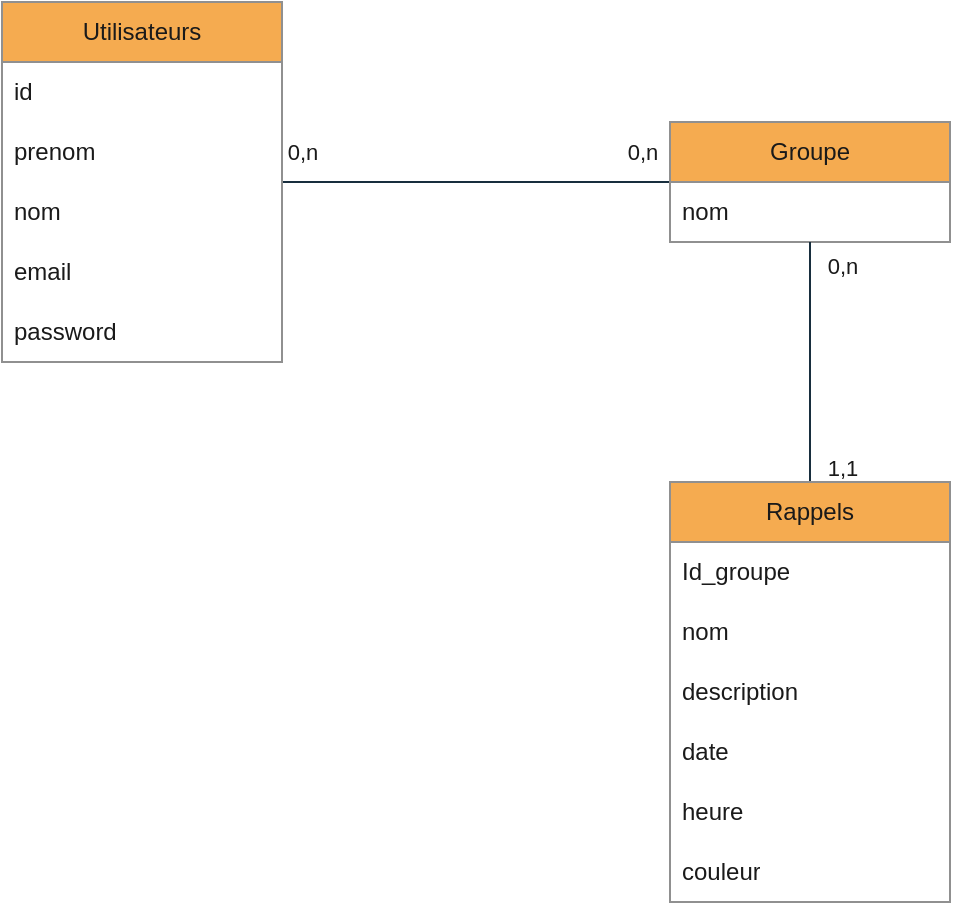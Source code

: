 <mxfile version="22.1.4" type="github" pages="2">
  <diagram name="MCD" id="td3lFjBkR0syqM5A5wFq">
    <mxGraphModel dx="792" dy="1114" grid="1" gridSize="10" guides="1" tooltips="1" connect="1" arrows="1" fold="1" page="1" pageScale="1" pageWidth="827" pageHeight="1169" math="0" shadow="0">
      <root>
        <mxCell id="0" />
        <mxCell id="1" parent="0" />
        <mxCell id="cEvR23GlnFLkeY0y5r-3-24" style="edgeStyle=orthogonalEdgeStyle;rounded=0;orthogonalLoop=1;jettySize=auto;html=1;strokeColor=#182E3E;fontColor=#1A1A1A;endArrow=none;endFill=0;" parent="1" source="cEvR23GlnFLkeY0y5r-3-1" target="cEvR23GlnFLkeY0y5r-3-6" edge="1">
          <mxGeometry relative="1" as="geometry" />
        </mxCell>
        <mxCell id="cEvR23GlnFLkeY0y5r-3-28" value="0,n" style="edgeLabel;html=1;align=center;verticalAlign=middle;resizable=0;points=[];fontSize=11;fontFamily=Helvetica;fontColor=#1A1A1A;" parent="cEvR23GlnFLkeY0y5r-3-24" vertex="1" connectable="0">
          <mxGeometry x="0.73" y="-1" relative="1" as="geometry">
            <mxPoint x="12" y="-16" as="offset" />
          </mxGeometry>
        </mxCell>
        <mxCell id="cEvR23GlnFLkeY0y5r-3-29" value="0,n" style="edgeLabel;html=1;align=center;verticalAlign=middle;resizable=0;points=[];fontSize=11;fontFamily=Helvetica;fontColor=#1A1A1A;" parent="cEvR23GlnFLkeY0y5r-3-24" vertex="1" connectable="0">
          <mxGeometry x="-0.827" y="1" relative="1" as="geometry">
            <mxPoint x="-7" y="-14" as="offset" />
          </mxGeometry>
        </mxCell>
        <mxCell id="cEvR23GlnFLkeY0y5r-3-1" value="Utilisateurs" style="swimlane;fontStyle=0;childLayout=stackLayout;horizontal=1;startSize=30;horizontalStack=0;resizeParent=1;resizeParentMax=0;resizeLast=0;collapsible=1;marginBottom=0;whiteSpace=wrap;html=1;labelBackgroundColor=none;fillColor=#F5AB50;strokeColor=#909090;fontColor=#1A1A1A;" parent="1" vertex="1">
          <mxGeometry x="80" y="40" width="140" height="180" as="geometry" />
        </mxCell>
        <mxCell id="cEvR23GlnFLkeY0y5r-3-2" value="id" style="text;strokeColor=none;fillColor=none;align=left;verticalAlign=middle;spacingLeft=4;spacingRight=4;overflow=hidden;points=[[0,0.5],[1,0.5]];portConstraint=eastwest;rotatable=0;whiteSpace=wrap;html=1;labelBackgroundColor=none;fontColor=#1A1A1A;" parent="cEvR23GlnFLkeY0y5r-3-1" vertex="1">
          <mxGeometry y="30" width="140" height="30" as="geometry" />
        </mxCell>
        <mxCell id="cEvR23GlnFLkeY0y5r-3-3" value="prenom" style="text;strokeColor=none;fillColor=none;align=left;verticalAlign=middle;spacingLeft=4;spacingRight=4;overflow=hidden;points=[[0,0.5],[1,0.5]];portConstraint=eastwest;rotatable=0;whiteSpace=wrap;html=1;labelBackgroundColor=none;fontColor=#1A1A1A;" parent="cEvR23GlnFLkeY0y5r-3-1" vertex="1">
          <mxGeometry y="60" width="140" height="30" as="geometry" />
        </mxCell>
        <mxCell id="cEvR23GlnFLkeY0y5r-3-4" value="nom&lt;br&gt;" style="text;strokeColor=none;fillColor=none;align=left;verticalAlign=middle;spacingLeft=4;spacingRight=4;overflow=hidden;points=[[0,0.5],[1,0.5]];portConstraint=eastwest;rotatable=0;whiteSpace=wrap;html=1;labelBackgroundColor=none;fontColor=#1A1A1A;" parent="cEvR23GlnFLkeY0y5r-3-1" vertex="1">
          <mxGeometry y="90" width="140" height="30" as="geometry" />
        </mxCell>
        <mxCell id="cEvR23GlnFLkeY0y5r-3-5" value="email" style="text;strokeColor=none;fillColor=none;align=left;verticalAlign=middle;spacingLeft=4;spacingRight=4;overflow=hidden;points=[[0,0.5],[1,0.5]];portConstraint=eastwest;rotatable=0;whiteSpace=wrap;html=1;labelBackgroundColor=none;fontColor=#1A1A1A;" parent="cEvR23GlnFLkeY0y5r-3-1" vertex="1">
          <mxGeometry y="120" width="140" height="30" as="geometry" />
        </mxCell>
        <mxCell id="hXxKDycar3FaWkE51-uV-1" value="password" style="text;strokeColor=none;fillColor=none;align=left;verticalAlign=middle;spacingLeft=4;spacingRight=4;overflow=hidden;points=[[0,0.5],[1,0.5]];portConstraint=eastwest;rotatable=0;whiteSpace=wrap;html=1;labelBackgroundColor=none;fontColor=#1A1A1A;" vertex="1" parent="cEvR23GlnFLkeY0y5r-3-1">
          <mxGeometry y="150" width="140" height="30" as="geometry" />
        </mxCell>
        <mxCell id="cEvR23GlnFLkeY0y5r-3-6" value="Groupe" style="swimlane;fontStyle=0;childLayout=stackLayout;horizontal=1;startSize=30;horizontalStack=0;resizeParent=1;resizeParentMax=0;resizeLast=0;collapsible=1;marginBottom=0;whiteSpace=wrap;html=1;labelBackgroundColor=none;fillColor=#F5AB50;strokeColor=#909090;fontColor=#1A1A1A;" parent="1" vertex="1">
          <mxGeometry x="414" y="100" width="140" height="60" as="geometry" />
        </mxCell>
        <mxCell id="cEvR23GlnFLkeY0y5r-3-7" value="nom" style="text;strokeColor=none;fillColor=none;align=left;verticalAlign=middle;spacingLeft=4;spacingRight=4;overflow=hidden;points=[[0,0.5],[1,0.5]];portConstraint=eastwest;rotatable=0;whiteSpace=wrap;html=1;labelBackgroundColor=none;fontColor=#1A1A1A;" parent="cEvR23GlnFLkeY0y5r-3-6" vertex="1">
          <mxGeometry y="30" width="140" height="30" as="geometry" />
        </mxCell>
        <mxCell id="cEvR23GlnFLkeY0y5r-3-23" style="edgeStyle=orthogonalEdgeStyle;rounded=0;orthogonalLoop=1;jettySize=auto;html=1;strokeColor=#182E3E;fontColor=#1A1A1A;endArrow=none;endFill=0;" parent="1" source="cEvR23GlnFLkeY0y5r-3-12" target="cEvR23GlnFLkeY0y5r-3-6" edge="1">
          <mxGeometry relative="1" as="geometry" />
        </mxCell>
        <mxCell id="cEvR23GlnFLkeY0y5r-3-25" value="1,1" style="edgeLabel;html=1;align=center;verticalAlign=middle;resizable=0;points=[];fontSize=11;fontFamily=Helvetica;fontColor=#1A1A1A;" parent="cEvR23GlnFLkeY0y5r-3-23" vertex="1" connectable="0">
          <mxGeometry x="-0.722" y="-4" relative="1" as="geometry">
            <mxPoint x="12" y="9" as="offset" />
          </mxGeometry>
        </mxCell>
        <mxCell id="cEvR23GlnFLkeY0y5r-3-26" value="0,n" style="edgeLabel;html=1;align=center;verticalAlign=middle;resizable=0;points=[];fontSize=11;fontFamily=Helvetica;fontColor=#1A1A1A;" parent="cEvR23GlnFLkeY0y5r-3-23" vertex="1" connectable="0">
          <mxGeometry x="0.804" y="-1" relative="1" as="geometry">
            <mxPoint x="15" as="offset" />
          </mxGeometry>
        </mxCell>
        <mxCell id="cEvR23GlnFLkeY0y5r-3-12" value="Rappels" style="swimlane;fontStyle=0;childLayout=stackLayout;horizontal=1;startSize=30;horizontalStack=0;resizeParent=1;resizeParentMax=0;resizeLast=0;collapsible=1;marginBottom=0;whiteSpace=wrap;html=1;labelBackgroundColor=none;fillColor=#F5AB50;strokeColor=#909090;fontColor=#1A1A1A;" parent="1" vertex="1">
          <mxGeometry x="414" y="280" width="140" height="210" as="geometry" />
        </mxCell>
        <mxCell id="cEvR23GlnFLkeY0y5r-3-27" value="Id_groupe" style="text;strokeColor=none;fillColor=none;align=left;verticalAlign=middle;spacingLeft=4;spacingRight=4;overflow=hidden;points=[[0,0.5],[1,0.5]];portConstraint=eastwest;rotatable=0;whiteSpace=wrap;html=1;labelBackgroundColor=none;fontColor=#1A1A1A;" parent="cEvR23GlnFLkeY0y5r-3-12" vertex="1">
          <mxGeometry y="30" width="140" height="30" as="geometry" />
        </mxCell>
        <mxCell id="cEvR23GlnFLkeY0y5r-3-20" value="nom" style="text;strokeColor=none;fillColor=none;align=left;verticalAlign=middle;spacingLeft=4;spacingRight=4;overflow=hidden;points=[[0,0.5],[1,0.5]];portConstraint=eastwest;rotatable=0;whiteSpace=wrap;html=1;labelBackgroundColor=none;fontColor=#1A1A1A;" parent="cEvR23GlnFLkeY0y5r-3-12" vertex="1">
          <mxGeometry y="60" width="140" height="30" as="geometry" />
        </mxCell>
        <mxCell id="cEvR23GlnFLkeY0y5r-3-15" value="description" style="text;strokeColor=none;fillColor=none;align=left;verticalAlign=middle;spacingLeft=4;spacingRight=4;overflow=hidden;points=[[0,0.5],[1,0.5]];portConstraint=eastwest;rotatable=0;whiteSpace=wrap;html=1;labelBackgroundColor=none;fontColor=#1A1A1A;" parent="cEvR23GlnFLkeY0y5r-3-12" vertex="1">
          <mxGeometry y="90" width="140" height="30" as="geometry" />
        </mxCell>
        <mxCell id="cEvR23GlnFLkeY0y5r-3-16" value="date" style="text;strokeColor=none;fillColor=none;align=left;verticalAlign=middle;spacingLeft=4;spacingRight=4;overflow=hidden;points=[[0,0.5],[1,0.5]];portConstraint=eastwest;rotatable=0;whiteSpace=wrap;html=1;labelBackgroundColor=none;fontColor=#1A1A1A;" parent="cEvR23GlnFLkeY0y5r-3-12" vertex="1">
          <mxGeometry y="120" width="140" height="30" as="geometry" />
        </mxCell>
        <mxCell id="cEvR23GlnFLkeY0y5r-3-21" value="heure" style="text;strokeColor=none;fillColor=none;align=left;verticalAlign=middle;spacingLeft=4;spacingRight=4;overflow=hidden;points=[[0,0.5],[1,0.5]];portConstraint=eastwest;rotatable=0;whiteSpace=wrap;html=1;labelBackgroundColor=none;fontColor=#1A1A1A;" parent="cEvR23GlnFLkeY0y5r-3-12" vertex="1">
          <mxGeometry y="150" width="140" height="30" as="geometry" />
        </mxCell>
        <mxCell id="cEvR23GlnFLkeY0y5r-3-22" value="couleur" style="text;strokeColor=none;fillColor=none;align=left;verticalAlign=middle;spacingLeft=4;spacingRight=4;overflow=hidden;points=[[0,0.5],[1,0.5]];portConstraint=eastwest;rotatable=0;whiteSpace=wrap;html=1;labelBackgroundColor=none;fontColor=#1A1A1A;" parent="cEvR23GlnFLkeY0y5r-3-12" vertex="1">
          <mxGeometry y="180" width="140" height="30" as="geometry" />
        </mxCell>
      </root>
    </mxGraphModel>
  </diagram>
  <diagram id="rHhahvFIrcUazPZwILnY" name="MLD">
    <mxGraphModel dx="792" dy="1114" grid="1" gridSize="10" guides="1" tooltips="1" connect="1" arrows="1" fold="1" page="1" pageScale="1" pageWidth="827" pageHeight="1169" math="0" shadow="0">
      <root>
        <mxCell id="0" />
        <mxCell id="1" parent="0" />
        <mxCell id="cv5z91Fx_fvlzts_xFd4-26" style="edgeStyle=orthogonalEdgeStyle;shape=connector;rounded=0;orthogonalLoop=1;jettySize=auto;html=1;labelBackgroundColor=default;strokeColor=#182E3E;align=center;verticalAlign=middle;fontFamily=Helvetica;fontSize=11;fontColor=#1A1A1A;endArrow=none;endFill=0;" parent="1" source="cv5z91Fx_fvlzts_xFd4-4" target="cv5z91Fx_fvlzts_xFd4-21" edge="1">
          <mxGeometry relative="1" as="geometry" />
        </mxCell>
        <mxCell id="cv5z91Fx_fvlzts_xFd4-28" value="1,1" style="edgeLabel;html=1;align=center;verticalAlign=middle;resizable=0;points=[];fontSize=11;fontFamily=Helvetica;fontColor=#1A1A1A;" parent="cv5z91Fx_fvlzts_xFd4-26" vertex="1" connectable="0">
          <mxGeometry x="0.133" y="-1" relative="1" as="geometry">
            <mxPoint x="-41" y="-16" as="offset" />
          </mxGeometry>
        </mxCell>
        <mxCell id="cv5z91Fx_fvlzts_xFd4-30" value="1,1" style="edgeLabel;html=1;align=center;verticalAlign=middle;resizable=0;points=[];fontSize=11;fontFamily=Helvetica;fontColor=#1A1A1A;" parent="cv5z91Fx_fvlzts_xFd4-26" vertex="1" connectable="0">
          <mxGeometry x="0.6" y="1" relative="1" as="geometry">
            <mxPoint y="-14" as="offset" />
          </mxGeometry>
        </mxCell>
        <mxCell id="cv5z91Fx_fvlzts_xFd4-4" value="Utilisateurs" style="swimlane;fontStyle=0;childLayout=stackLayout;horizontal=1;startSize=30;horizontalStack=0;resizeParent=1;resizeParentMax=0;resizeLast=0;collapsible=1;marginBottom=0;whiteSpace=wrap;html=1;labelBackgroundColor=none;fillColor=#F5AB50;strokeColor=#909090;fontColor=#1A1A1A;" parent="1" vertex="1">
          <mxGeometry x="80" y="40" width="140" height="180" as="geometry" />
        </mxCell>
        <mxCell id="cv5z91Fx_fvlzts_xFd4-5" value="&lt;u&gt;id&lt;/u&gt;" style="text;strokeColor=none;fillColor=none;align=left;verticalAlign=middle;spacingLeft=4;spacingRight=4;overflow=hidden;points=[[0,0.5],[1,0.5]];portConstraint=eastwest;rotatable=0;whiteSpace=wrap;html=1;labelBackgroundColor=none;fontColor=#1A1A1A;" parent="cv5z91Fx_fvlzts_xFd4-4" vertex="1">
          <mxGeometry y="30" width="140" height="30" as="geometry" />
        </mxCell>
        <mxCell id="cv5z91Fx_fvlzts_xFd4-6" value="prenom" style="text;strokeColor=none;fillColor=none;align=left;verticalAlign=middle;spacingLeft=4;spacingRight=4;overflow=hidden;points=[[0,0.5],[1,0.5]];portConstraint=eastwest;rotatable=0;whiteSpace=wrap;html=1;labelBackgroundColor=none;fontColor=#1A1A1A;" parent="cv5z91Fx_fvlzts_xFd4-4" vertex="1">
          <mxGeometry y="60" width="140" height="30" as="geometry" />
        </mxCell>
        <mxCell id="cv5z91Fx_fvlzts_xFd4-7" value="nom&lt;br&gt;" style="text;strokeColor=none;fillColor=none;align=left;verticalAlign=middle;spacingLeft=4;spacingRight=4;overflow=hidden;points=[[0,0.5],[1,0.5]];portConstraint=eastwest;rotatable=0;whiteSpace=wrap;html=1;labelBackgroundColor=none;fontColor=#1A1A1A;" parent="cv5z91Fx_fvlzts_xFd4-4" vertex="1">
          <mxGeometry y="90" width="140" height="30" as="geometry" />
        </mxCell>
        <mxCell id="cv5z91Fx_fvlzts_xFd4-8" value="email" style="text;strokeColor=none;fillColor=none;align=left;verticalAlign=middle;spacingLeft=4;spacingRight=4;overflow=hidden;points=[[0,0.5],[1,0.5]];portConstraint=eastwest;rotatable=0;whiteSpace=wrap;html=1;labelBackgroundColor=none;fontColor=#1A1A1A;" parent="cv5z91Fx_fvlzts_xFd4-4" vertex="1">
          <mxGeometry y="120" width="140" height="30" as="geometry" />
        </mxCell>
        <mxCell id="T-cQeUuJVYM1o3KomYGk-1" value="password" style="text;strokeColor=none;fillColor=none;align=left;verticalAlign=middle;spacingLeft=4;spacingRight=4;overflow=hidden;points=[[0,0.5],[1,0.5]];portConstraint=eastwest;rotatable=0;whiteSpace=wrap;html=1;labelBackgroundColor=none;fontColor=#1A1A1A;" vertex="1" parent="cv5z91Fx_fvlzts_xFd4-4">
          <mxGeometry y="150" width="140" height="30" as="geometry" />
        </mxCell>
        <mxCell id="cv5z91Fx_fvlzts_xFd4-9" value="Groupe" style="swimlane;fontStyle=0;childLayout=stackLayout;horizontal=1;startSize=30;horizontalStack=0;resizeParent=1;resizeParentMax=0;resizeLast=0;collapsible=1;marginBottom=0;whiteSpace=wrap;html=1;labelBackgroundColor=none;fillColor=#F5AB50;strokeColor=#909090;fontColor=#1A1A1A;" parent="1" vertex="1">
          <mxGeometry x="567" y="100" width="140" height="60" as="geometry" />
        </mxCell>
        <mxCell id="cv5z91Fx_fvlzts_xFd4-10" value="&lt;u&gt;nom&lt;/u&gt;" style="text;strokeColor=none;fillColor=none;align=left;verticalAlign=middle;spacingLeft=4;spacingRight=4;overflow=hidden;points=[[0,0.5],[1,0.5]];portConstraint=eastwest;rotatable=0;whiteSpace=wrap;html=1;labelBackgroundColor=none;fontColor=#1A1A1A;" parent="cv5z91Fx_fvlzts_xFd4-9" vertex="1">
          <mxGeometry y="30" width="140" height="30" as="geometry" />
        </mxCell>
        <mxCell id="cv5z91Fx_fvlzts_xFd4-11" style="edgeStyle=orthogonalEdgeStyle;rounded=0;orthogonalLoop=1;jettySize=auto;html=1;strokeColor=#182E3E;fontColor=#1A1A1A;endArrow=none;endFill=0;" parent="1" source="cv5z91Fx_fvlzts_xFd4-14" target="cv5z91Fx_fvlzts_xFd4-9" edge="1">
          <mxGeometry relative="1" as="geometry" />
        </mxCell>
        <mxCell id="cv5z91Fx_fvlzts_xFd4-12" value="1,1" style="edgeLabel;html=1;align=center;verticalAlign=middle;resizable=0;points=[];fontSize=11;fontFamily=Helvetica;fontColor=#1A1A1A;" parent="cv5z91Fx_fvlzts_xFd4-11" vertex="1" connectable="0">
          <mxGeometry x="-0.722" y="-4" relative="1" as="geometry">
            <mxPoint x="12" y="9" as="offset" />
          </mxGeometry>
        </mxCell>
        <mxCell id="cv5z91Fx_fvlzts_xFd4-13" value="0,n" style="edgeLabel;html=1;align=center;verticalAlign=middle;resizable=0;points=[];fontSize=11;fontFamily=Helvetica;fontColor=#1A1A1A;" parent="cv5z91Fx_fvlzts_xFd4-11" vertex="1" connectable="0">
          <mxGeometry x="0.804" y="-1" relative="1" as="geometry">
            <mxPoint x="15" as="offset" />
          </mxGeometry>
        </mxCell>
        <mxCell id="cv5z91Fx_fvlzts_xFd4-14" value="Rappels" style="swimlane;fontStyle=0;childLayout=stackLayout;horizontal=1;startSize=30;horizontalStack=0;resizeParent=1;resizeParentMax=0;resizeLast=0;collapsible=1;marginBottom=0;whiteSpace=wrap;html=1;labelBackgroundColor=none;fillColor=#F5AB50;strokeColor=#909090;fontColor=#1A1A1A;" parent="1" vertex="1">
          <mxGeometry x="567" y="280" width="140" height="210" as="geometry" />
        </mxCell>
        <mxCell id="cv5z91Fx_fvlzts_xFd4-15" value="&lt;u&gt;#id_groupe&lt;/u&gt;" style="text;strokeColor=none;fillColor=none;align=left;verticalAlign=middle;spacingLeft=4;spacingRight=4;overflow=hidden;points=[[0,0.5],[1,0.5]];portConstraint=eastwest;rotatable=0;whiteSpace=wrap;html=1;labelBackgroundColor=none;fontColor=#1A1A1A;" parent="cv5z91Fx_fvlzts_xFd4-14" vertex="1">
          <mxGeometry y="30" width="140" height="30" as="geometry" />
        </mxCell>
        <mxCell id="cv5z91Fx_fvlzts_xFd4-16" value="&lt;u&gt;nom&lt;/u&gt;" style="text;strokeColor=none;fillColor=none;align=left;verticalAlign=middle;spacingLeft=4;spacingRight=4;overflow=hidden;points=[[0,0.5],[1,0.5]];portConstraint=eastwest;rotatable=0;whiteSpace=wrap;html=1;labelBackgroundColor=none;fontColor=#1A1A1A;" parent="cv5z91Fx_fvlzts_xFd4-14" vertex="1">
          <mxGeometry y="60" width="140" height="30" as="geometry" />
        </mxCell>
        <mxCell id="cv5z91Fx_fvlzts_xFd4-17" value="description" style="text;strokeColor=none;fillColor=none;align=left;verticalAlign=middle;spacingLeft=4;spacingRight=4;overflow=hidden;points=[[0,0.5],[1,0.5]];portConstraint=eastwest;rotatable=0;whiteSpace=wrap;html=1;labelBackgroundColor=none;fontColor=#1A1A1A;" parent="cv5z91Fx_fvlzts_xFd4-14" vertex="1">
          <mxGeometry y="90" width="140" height="30" as="geometry" />
        </mxCell>
        <mxCell id="cv5z91Fx_fvlzts_xFd4-18" value="date" style="text;strokeColor=none;fillColor=none;align=left;verticalAlign=middle;spacingLeft=4;spacingRight=4;overflow=hidden;points=[[0,0.5],[1,0.5]];portConstraint=eastwest;rotatable=0;whiteSpace=wrap;html=1;labelBackgroundColor=none;fontColor=#1A1A1A;" parent="cv5z91Fx_fvlzts_xFd4-14" vertex="1">
          <mxGeometry y="120" width="140" height="30" as="geometry" />
        </mxCell>
        <mxCell id="cv5z91Fx_fvlzts_xFd4-19" value="heure" style="text;strokeColor=none;fillColor=none;align=left;verticalAlign=middle;spacingLeft=4;spacingRight=4;overflow=hidden;points=[[0,0.5],[1,0.5]];portConstraint=eastwest;rotatable=0;whiteSpace=wrap;html=1;labelBackgroundColor=none;fontColor=#1A1A1A;" parent="cv5z91Fx_fvlzts_xFd4-14" vertex="1">
          <mxGeometry y="150" width="140" height="30" as="geometry" />
        </mxCell>
        <mxCell id="cv5z91Fx_fvlzts_xFd4-20" value="couleur" style="text;strokeColor=none;fillColor=none;align=left;verticalAlign=middle;spacingLeft=4;spacingRight=4;overflow=hidden;points=[[0,0.5],[1,0.5]];portConstraint=eastwest;rotatable=0;whiteSpace=wrap;html=1;labelBackgroundColor=none;fontColor=#1A1A1A;" parent="cv5z91Fx_fvlzts_xFd4-14" vertex="1">
          <mxGeometry y="180" width="140" height="30" as="geometry" />
        </mxCell>
        <mxCell id="cv5z91Fx_fvlzts_xFd4-27" style="edgeStyle=orthogonalEdgeStyle;shape=connector;rounded=0;orthogonalLoop=1;jettySize=auto;html=1;labelBackgroundColor=default;strokeColor=#182E3E;align=center;verticalAlign=middle;fontFamily=Helvetica;fontSize=11;fontColor=#1A1A1A;endArrow=none;endFill=0;" parent="1" source="cv5z91Fx_fvlzts_xFd4-21" target="cv5z91Fx_fvlzts_xFd4-9" edge="1">
          <mxGeometry relative="1" as="geometry" />
        </mxCell>
        <mxCell id="cv5z91Fx_fvlzts_xFd4-29" value="1,1" style="edgeLabel;html=1;align=center;verticalAlign=middle;resizable=0;points=[];fontSize=11;fontFamily=Helvetica;fontColor=#1A1A1A;" parent="cv5z91Fx_fvlzts_xFd4-27" vertex="1" connectable="0">
          <mxGeometry x="0.692" y="-1" relative="1" as="geometry">
            <mxPoint x="1" y="-16" as="offset" />
          </mxGeometry>
        </mxCell>
        <mxCell id="cv5z91Fx_fvlzts_xFd4-31" value="1,1" style="edgeLabel;html=1;align=center;verticalAlign=middle;resizable=0;points=[];fontSize=11;fontFamily=Helvetica;fontColor=#1A1A1A;" parent="cv5z91Fx_fvlzts_xFd4-27" vertex="1" connectable="0">
          <mxGeometry x="-0.744" relative="1" as="geometry">
            <mxPoint y="-15" as="offset" />
          </mxGeometry>
        </mxCell>
        <mxCell id="cv5z91Fx_fvlzts_xFd4-21" value="Appartient" style="swimlane;fontStyle=0;childLayout=stackLayout;horizontal=1;startSize=30;horizontalStack=0;resizeParent=1;resizeParentMax=0;resizeLast=0;collapsible=1;marginBottom=0;whiteSpace=wrap;html=1;labelBackgroundColor=none;fillColor=#F5AB50;strokeColor=#909090;fontColor=#1A1A1A;" parent="1" vertex="1">
          <mxGeometry x="312" y="85" width="140" height="90" as="geometry" />
        </mxCell>
        <mxCell id="cv5z91Fx_fvlzts_xFd4-22" value="&lt;u&gt;#id_user&lt;/u&gt;" style="text;strokeColor=none;fillColor=none;align=left;verticalAlign=middle;spacingLeft=4;spacingRight=4;overflow=hidden;points=[[0,0.5],[1,0.5]];portConstraint=eastwest;rotatable=0;whiteSpace=wrap;html=1;labelBackgroundColor=none;fontColor=#1A1A1A;" parent="cv5z91Fx_fvlzts_xFd4-21" vertex="1">
          <mxGeometry y="30" width="140" height="30" as="geometry" />
        </mxCell>
        <mxCell id="cv5z91Fx_fvlzts_xFd4-23" value="&lt;u&gt;#nom_groupe&lt;/u&gt;" style="text;strokeColor=none;fillColor=none;align=left;verticalAlign=middle;spacingLeft=4;spacingRight=4;overflow=hidden;points=[[0,0.5],[1,0.5]];portConstraint=eastwest;rotatable=0;whiteSpace=wrap;html=1;labelBackgroundColor=none;fontColor=#1A1A1A;" parent="cv5z91Fx_fvlzts_xFd4-21" vertex="1">
          <mxGeometry y="60" width="140" height="30" as="geometry" />
        </mxCell>
      </root>
    </mxGraphModel>
  </diagram>
</mxfile>
